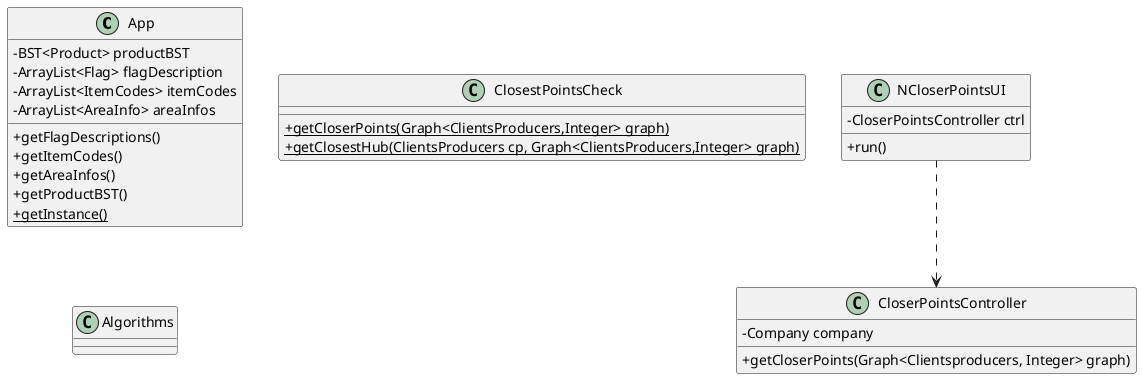 @startuml
skinparam classAttributeIconSize 0


class App{
-BST<Product> productBST
-ArrayList<Flag> flagDescription
-ArrayList<ItemCodes> itemCodes
-ArrayList<AreaInfo> areaInfos
+getFlagDescriptions()
+getItemCodes()
+getAreaInfos()
+getProductBST()
+{static}getInstance()
}

class ClosestPointsCheck{
+{static}getCloserPoints(Graph<ClientsProducers,Integer> graph)
+{static}getClosestHub(ClientsProducers cp, Graph<ClientsProducers,Integer> graph)
}

class Algorithms{

}


class NCloserPointsUI{
- CloserPointsController ctrl
+run()
}

class CloserPointsController{
-Company company
+getCloserPoints(Graph<Clientsproducers, Integer> graph)
}



NCloserPointsUI..>CloserPointsController



@enduml